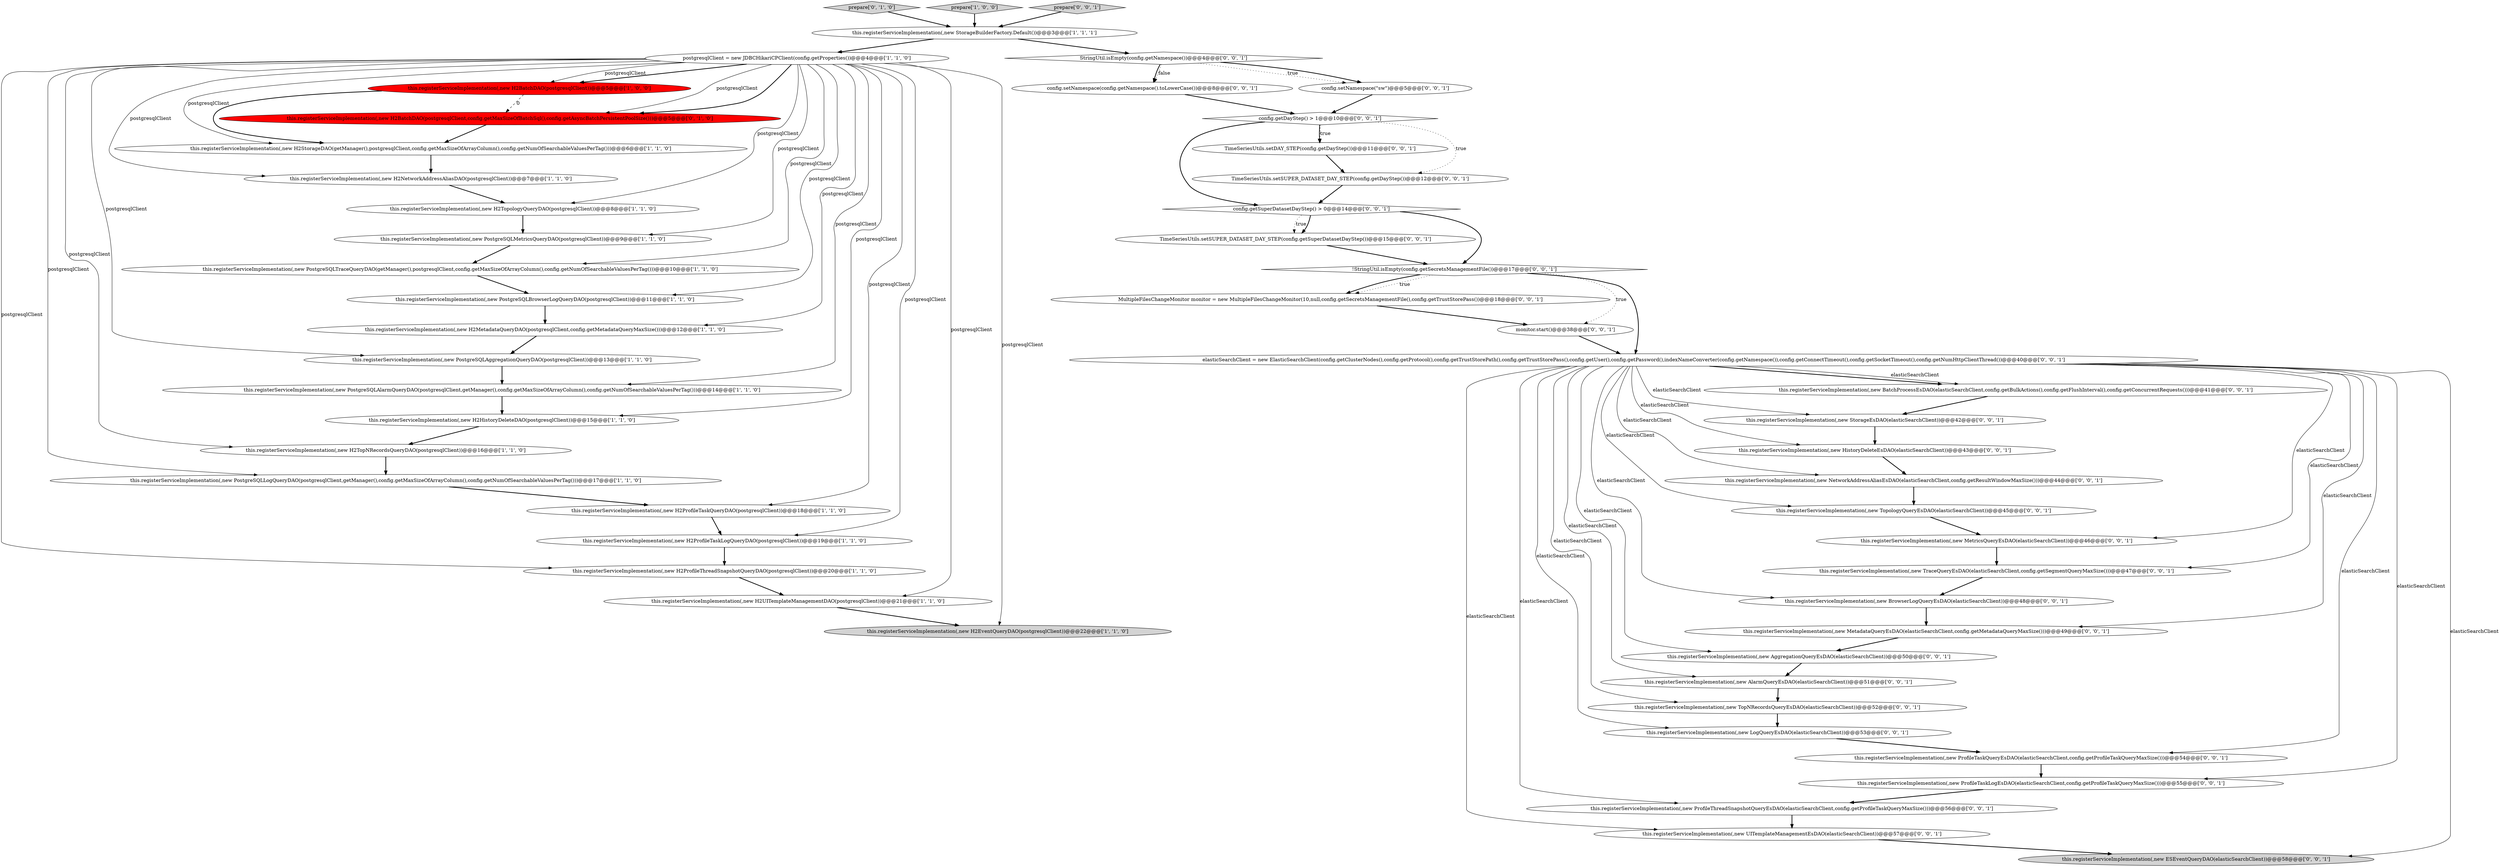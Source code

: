 digraph {
0 [style = filled, label = "this.registerServiceImplementation(,new PostgreSQLBrowserLogQueryDAO(postgresqlClient))@@@11@@@['1', '1', '0']", fillcolor = white, shape = ellipse image = "AAA0AAABBB1BBB"];
2 [style = filled, label = "this.registerServiceImplementation(,new PostgreSQLLogQueryDAO(postgresqlClient,getManager(),config.getMaxSizeOfArrayColumn(),config.getNumOfSearchableValuesPerTag()))@@@17@@@['1', '1', '0']", fillcolor = white, shape = ellipse image = "AAA0AAABBB1BBB"];
53 [style = filled, label = "MultipleFilesChangeMonitor monitor = new MultipleFilesChangeMonitor(10,null,config.getSecretsManagementFile(),config.getTrustStorePass())@@@18@@@['0', '0', '1']", fillcolor = white, shape = ellipse image = "AAA0AAABBB3BBB"];
1 [style = filled, label = "this.registerServiceImplementation(,new StorageBuilderFactory.Default())@@@3@@@['1', '1', '1']", fillcolor = white, shape = ellipse image = "AAA0AAABBB1BBB"];
34 [style = filled, label = "this.registerServiceImplementation(,new AlarmQueryEsDAO(elasticSearchClient))@@@51@@@['0', '0', '1']", fillcolor = white, shape = ellipse image = "AAA0AAABBB3BBB"];
28 [style = filled, label = "this.registerServiceImplementation(,new StorageEsDAO(elasticSearchClient))@@@42@@@['0', '0', '1']", fillcolor = white, shape = ellipse image = "AAA0AAABBB3BBB"];
42 [style = filled, label = "config.setNamespace(\"sw\")@@@5@@@['0', '0', '1']", fillcolor = white, shape = ellipse image = "AAA0AAABBB3BBB"];
48 [style = filled, label = "this.registerServiceImplementation(,new LogQueryEsDAO(elasticSearchClient))@@@53@@@['0', '0', '1']", fillcolor = white, shape = ellipse image = "AAA0AAABBB3BBB"];
15 [style = filled, label = "this.registerServiceImplementation(,new H2StorageDAO(getManager(),postgresqlClient,config.getMaxSizeOfArrayColumn(),config.getNumOfSearchableValuesPerTag()))@@@6@@@['1', '1', '0']", fillcolor = white, shape = ellipse image = "AAA0AAABBB1BBB"];
10 [style = filled, label = "this.registerServiceImplementation(,new H2TopologyQueryDAO(postgresqlClient))@@@8@@@['1', '1', '0']", fillcolor = white, shape = ellipse image = "AAA0AAABBB1BBB"];
50 [style = filled, label = "TimeSeriesUtils.setDAY_STEP(config.getDayStep())@@@11@@@['0', '0', '1']", fillcolor = white, shape = ellipse image = "AAA0AAABBB3BBB"];
46 [style = filled, label = "elasticSearchClient = new ElasticSearchClient(config.getClusterNodes(),config.getProtocol(),config.getTrustStorePath(),config.getTrustStorePass(),config.getUser(),config.getPassword(),indexNameConverter(config.getNamespace()),config.getConnectTimeout(),config.getSocketTimeout(),config.getNumHttpClientThread())@@@40@@@['0', '0', '1']", fillcolor = white, shape = ellipse image = "AAA0AAABBB3BBB"];
27 [style = filled, label = "this.registerServiceImplementation(,new BatchProcessEsDAO(elasticSearchClient,config.getBulkActions(),config.getFlushInterval(),config.getConcurrentRequests()))@@@41@@@['0', '0', '1']", fillcolor = white, shape = ellipse image = "AAA0AAABBB3BBB"];
19 [style = filled, label = "this.registerServiceImplementation(,new H2BatchDAO(postgresqlClient))@@@5@@@['1', '0', '0']", fillcolor = red, shape = ellipse image = "AAA1AAABBB1BBB"];
16 [style = filled, label = "postgresqlClient = new JDBCHikariCPClient(config.getProperties())@@@4@@@['1', '1', '0']", fillcolor = white, shape = ellipse image = "AAA0AAABBB1BBB"];
29 [style = filled, label = "this.registerServiceImplementation(,new ProfileThreadSnapshotQueryEsDAO(elasticSearchClient,config.getProfileTaskQueryMaxSize()))@@@56@@@['0', '0', '1']", fillcolor = white, shape = ellipse image = "AAA0AAABBB3BBB"];
41 [style = filled, label = "this.registerServiceImplementation(,new TraceQueryEsDAO(elasticSearchClient,config.getSegmentQueryMaxSize()))@@@47@@@['0', '0', '1']", fillcolor = white, shape = ellipse image = "AAA0AAABBB3BBB"];
44 [style = filled, label = "TimeSeriesUtils.setSUPER_DATASET_DAY_STEP(config.getDayStep())@@@12@@@['0', '0', '1']", fillcolor = white, shape = ellipse image = "AAA0AAABBB3BBB"];
7 [style = filled, label = "this.registerServiceImplementation(,new H2ProfileTaskQueryDAO(postgresqlClient))@@@18@@@['1', '1', '0']", fillcolor = white, shape = ellipse image = "AAA0AAABBB1BBB"];
17 [style = filled, label = "this.registerServiceImplementation(,new H2ProfileThreadSnapshotQueryDAO(postgresqlClient))@@@20@@@['1', '1', '0']", fillcolor = white, shape = ellipse image = "AAA0AAABBB1BBB"];
45 [style = filled, label = "this.registerServiceImplementation(,new NetworkAddressAliasEsDAO(elasticSearchClient,config.getResultWindowMaxSize()))@@@44@@@['0', '0', '1']", fillcolor = white, shape = ellipse image = "AAA0AAABBB3BBB"];
40 [style = filled, label = "this.registerServiceImplementation(,new ProfileTaskLogEsDAO(elasticSearchClient,config.getProfileTaskQueryMaxSize()))@@@55@@@['0', '0', '1']", fillcolor = white, shape = ellipse image = "AAA0AAABBB3BBB"];
33 [style = filled, label = "TimeSeriesUtils.setSUPER_DATASET_DAY_STEP(config.getSuperDatasetDayStep())@@@15@@@['0', '0', '1']", fillcolor = white, shape = ellipse image = "AAA0AAABBB3BBB"];
18 [style = filled, label = "this.registerServiceImplementation(,new H2TopNRecordsQueryDAO(postgresqlClient))@@@16@@@['1', '1', '0']", fillcolor = white, shape = ellipse image = "AAA0AAABBB1BBB"];
30 [style = filled, label = "config.getDayStep() > 1@@@10@@@['0', '0', '1']", fillcolor = white, shape = diamond image = "AAA0AAABBB3BBB"];
4 [style = filled, label = "this.registerServiceImplementation(,new PostgreSQLAggregationQueryDAO(postgresqlClient))@@@13@@@['1', '1', '0']", fillcolor = white, shape = ellipse image = "AAA0AAABBB1BBB"];
35 [style = filled, label = "this.registerServiceImplementation(,new MetricsQueryEsDAO(elasticSearchClient))@@@46@@@['0', '0', '1']", fillcolor = white, shape = ellipse image = "AAA0AAABBB3BBB"];
12 [style = filled, label = "this.registerServiceImplementation(,new H2HistoryDeleteDAO(postgresqlClient))@@@15@@@['1', '1', '0']", fillcolor = white, shape = ellipse image = "AAA0AAABBB1BBB"];
9 [style = filled, label = "this.registerServiceImplementation(,new PostgreSQLTraceQueryDAO(getManager(),postgresqlClient,config.getMaxSizeOfArrayColumn(),config.getNumOfSearchableValuesPerTag()))@@@10@@@['1', '1', '0']", fillcolor = white, shape = ellipse image = "AAA0AAABBB1BBB"];
21 [style = filled, label = "prepare['0', '1', '0']", fillcolor = lightgray, shape = diamond image = "AAA0AAABBB2BBB"];
38 [style = filled, label = "monitor.start()@@@38@@@['0', '0', '1']", fillcolor = white, shape = ellipse image = "AAA0AAABBB3BBB"];
25 [style = filled, label = "this.registerServiceImplementation(,new UITemplateManagementEsDAO(elasticSearchClient))@@@57@@@['0', '0', '1']", fillcolor = white, shape = ellipse image = "AAA0AAABBB3BBB"];
22 [style = filled, label = "this.registerServiceImplementation(,new H2BatchDAO(postgresqlClient,config.getMaxSizeOfBatchSql(),config.getAsyncBatchPersistentPoolSize()))@@@5@@@['0', '1', '0']", fillcolor = red, shape = ellipse image = "AAA1AAABBB2BBB"];
8 [style = filled, label = "this.registerServiceImplementation(,new H2EventQueryDAO(postgresqlClient))@@@22@@@['1', '1', '0']", fillcolor = lightgray, shape = ellipse image = "AAA0AAABBB1BBB"];
14 [style = filled, label = "this.registerServiceImplementation(,new H2MetadataQueryDAO(postgresqlClient,config.getMetadataQueryMaxSize()))@@@12@@@['1', '1', '0']", fillcolor = white, shape = ellipse image = "AAA0AAABBB1BBB"];
3 [style = filled, label = "prepare['1', '0', '0']", fillcolor = lightgray, shape = diamond image = "AAA0AAABBB1BBB"];
36 [style = filled, label = "config.setNamespace(config.getNamespace().toLowerCase())@@@8@@@['0', '0', '1']", fillcolor = white, shape = ellipse image = "AAA0AAABBB3BBB"];
49 [style = filled, label = "this.registerServiceImplementation(,new HistoryDeleteEsDAO(elasticSearchClient))@@@43@@@['0', '0', '1']", fillcolor = white, shape = ellipse image = "AAA0AAABBB3BBB"];
6 [style = filled, label = "this.registerServiceImplementation(,new H2ProfileTaskLogQueryDAO(postgresqlClient))@@@19@@@['1', '1', '0']", fillcolor = white, shape = ellipse image = "AAA0AAABBB1BBB"];
11 [style = filled, label = "this.registerServiceImplementation(,new PostgreSQLMetricsQueryDAO(postgresqlClient))@@@9@@@['1', '1', '0']", fillcolor = white, shape = ellipse image = "AAA0AAABBB1BBB"];
39 [style = filled, label = "this.registerServiceImplementation(,new ProfileTaskQueryEsDAO(elasticSearchClient,config.getProfileTaskQueryMaxSize()))@@@54@@@['0', '0', '1']", fillcolor = white, shape = ellipse image = "AAA0AAABBB3BBB"];
51 [style = filled, label = "StringUtil.isEmpty(config.getNamespace())@@@4@@@['0', '0', '1']", fillcolor = white, shape = diamond image = "AAA0AAABBB3BBB"];
20 [style = filled, label = "this.registerServiceImplementation(,new H2UITemplateManagementDAO(postgresqlClient))@@@21@@@['1', '1', '0']", fillcolor = white, shape = ellipse image = "AAA0AAABBB1BBB"];
32 [style = filled, label = "this.registerServiceImplementation(,new AggregationQueryEsDAO(elasticSearchClient))@@@50@@@['0', '0', '1']", fillcolor = white, shape = ellipse image = "AAA0AAABBB3BBB"];
24 [style = filled, label = "config.getSuperDatasetDayStep() > 0@@@14@@@['0', '0', '1']", fillcolor = white, shape = diamond image = "AAA0AAABBB3BBB"];
31 [style = filled, label = "!StringUtil.isEmpty(config.getSecretsManagementFile())@@@17@@@['0', '0', '1']", fillcolor = white, shape = diamond image = "AAA0AAABBB3BBB"];
37 [style = filled, label = "this.registerServiceImplementation(,new ESEventQueryDAO(elasticSearchClient))@@@58@@@['0', '0', '1']", fillcolor = lightgray, shape = ellipse image = "AAA0AAABBB3BBB"];
26 [style = filled, label = "this.registerServiceImplementation(,new MetadataQueryEsDAO(elasticSearchClient,config.getMetadataQueryMaxSize()))@@@49@@@['0', '0', '1']", fillcolor = white, shape = ellipse image = "AAA0AAABBB3BBB"];
5 [style = filled, label = "this.registerServiceImplementation(,new PostgreSQLAlarmQueryDAO(postgresqlClient,getManager(),config.getMaxSizeOfArrayColumn(),config.getNumOfSearchableValuesPerTag()))@@@14@@@['1', '1', '0']", fillcolor = white, shape = ellipse image = "AAA0AAABBB1BBB"];
43 [style = filled, label = "this.registerServiceImplementation(,new TopologyQueryEsDAO(elasticSearchClient))@@@45@@@['0', '0', '1']", fillcolor = white, shape = ellipse image = "AAA0AAABBB3BBB"];
52 [style = filled, label = "this.registerServiceImplementation(,new BrowserLogQueryEsDAO(elasticSearchClient))@@@48@@@['0', '0', '1']", fillcolor = white, shape = ellipse image = "AAA0AAABBB3BBB"];
23 [style = filled, label = "prepare['0', '0', '1']", fillcolor = lightgray, shape = diamond image = "AAA0AAABBB3BBB"];
47 [style = filled, label = "this.registerServiceImplementation(,new TopNRecordsQueryEsDAO(elasticSearchClient))@@@52@@@['0', '0', '1']", fillcolor = white, shape = ellipse image = "AAA0AAABBB3BBB"];
13 [style = filled, label = "this.registerServiceImplementation(,new H2NetworkAddressAliasDAO(postgresqlClient))@@@7@@@['1', '1', '0']", fillcolor = white, shape = ellipse image = "AAA0AAABBB1BBB"];
16->13 [style = solid, label="postgresqlClient"];
30->44 [style = dotted, label="true"];
16->7 [style = solid, label="postgresqlClient"];
22->15 [style = bold, label=""];
35->41 [style = bold, label=""];
50->44 [style = bold, label=""];
27->28 [style = bold, label=""];
24->33 [style = dotted, label="true"];
46->34 [style = solid, label="elasticSearchClient"];
46->35 [style = solid, label="elasticSearchClient"];
32->34 [style = bold, label=""];
11->9 [style = bold, label=""];
46->48 [style = solid, label="elasticSearchClient"];
48->39 [style = bold, label=""];
16->4 [style = solid, label="postgresqlClient"];
0->14 [style = bold, label=""];
45->43 [style = bold, label=""];
43->35 [style = bold, label=""];
51->42 [style = dotted, label="true"];
21->1 [style = bold, label=""];
12->18 [style = bold, label=""];
31->53 [style = dotted, label="true"];
31->46 [style = bold, label=""];
19->15 [style = bold, label=""];
53->38 [style = bold, label=""];
16->17 [style = solid, label="postgresqlClient"];
16->8 [style = solid, label="postgresqlClient"];
17->20 [style = bold, label=""];
10->11 [style = bold, label=""];
16->12 [style = solid, label="postgresqlClient"];
15->13 [style = bold, label=""];
26->32 [style = bold, label=""];
46->52 [style = solid, label="elasticSearchClient"];
47->48 [style = bold, label=""];
34->47 [style = bold, label=""];
51->36 [style = dotted, label="false"];
46->43 [style = solid, label="elasticSearchClient"];
30->50 [style = dotted, label="true"];
46->39 [style = solid, label="elasticSearchClient"];
16->9 [style = solid, label="postgresqlClient"];
16->19 [style = bold, label=""];
36->30 [style = bold, label=""];
20->8 [style = bold, label=""];
25->37 [style = bold, label=""];
1->16 [style = bold, label=""];
1->51 [style = bold, label=""];
46->47 [style = solid, label="elasticSearchClient"];
46->29 [style = solid, label="elasticSearchClient"];
31->53 [style = bold, label=""];
7->6 [style = bold, label=""];
46->37 [style = solid, label="elasticSearchClient"];
38->46 [style = bold, label=""];
51->42 [style = bold, label=""];
46->49 [style = solid, label="elasticSearchClient"];
46->26 [style = solid, label="elasticSearchClient"];
40->29 [style = bold, label=""];
14->4 [style = bold, label=""];
52->26 [style = bold, label=""];
6->17 [style = bold, label=""];
13->10 [style = bold, label=""];
49->45 [style = bold, label=""];
30->24 [style = bold, label=""];
46->40 [style = solid, label="elasticSearchClient"];
3->1 [style = bold, label=""];
16->20 [style = solid, label="postgresqlClient"];
28->49 [style = bold, label=""];
46->45 [style = solid, label="elasticSearchClient"];
30->50 [style = bold, label=""];
24->33 [style = bold, label=""];
16->6 [style = solid, label="postgresqlClient"];
46->28 [style = solid, label="elasticSearchClient"];
51->36 [style = bold, label=""];
24->31 [style = bold, label=""];
39->40 [style = bold, label=""];
16->14 [style = solid, label="postgresqlClient"];
44->24 [style = bold, label=""];
4->5 [style = bold, label=""];
16->18 [style = solid, label="postgresqlClient"];
16->5 [style = solid, label="postgresqlClient"];
9->0 [style = bold, label=""];
16->19 [style = solid, label="postgresqlClient"];
16->11 [style = solid, label="postgresqlClient"];
29->25 [style = bold, label=""];
46->41 [style = solid, label="elasticSearchClient"];
46->25 [style = solid, label="elasticSearchClient"];
18->2 [style = bold, label=""];
16->22 [style = bold, label=""];
16->0 [style = solid, label="postgresqlClient"];
46->32 [style = solid, label="elasticSearchClient"];
41->52 [style = bold, label=""];
16->15 [style = solid, label="postgresqlClient"];
5->12 [style = bold, label=""];
42->30 [style = bold, label=""];
16->2 [style = solid, label="postgresqlClient"];
46->27 [style = bold, label=""];
46->27 [style = solid, label="elasticSearchClient"];
16->10 [style = solid, label="postgresqlClient"];
31->38 [style = dotted, label="true"];
23->1 [style = bold, label=""];
33->31 [style = bold, label=""];
16->22 [style = solid, label="postgresqlClient"];
2->7 [style = bold, label=""];
19->22 [style = dashed, label="0"];
}
